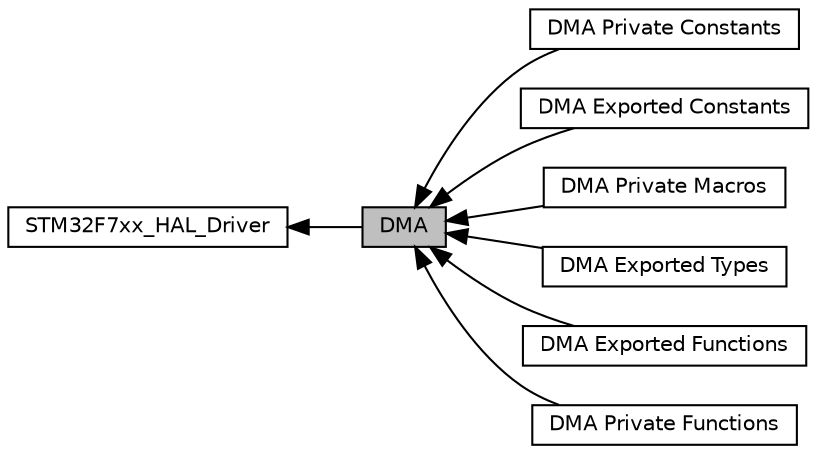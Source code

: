 digraph "DMA"
{
  edge [fontname="Helvetica",fontsize="10",labelfontname="Helvetica",labelfontsize="10"];
  node [fontname="Helvetica",fontsize="10",shape=record];
  rankdir=LR;
  Node5 [label="DMA Private Constants",height=0.2,width=0.4,color="black", fillcolor="white", style="filled",URL="$group___d_m_a___private___constants.html",tooltip="DMA private defines and constants. "];
  Node3 [label="DMA Exported Constants",height=0.2,width=0.4,color="black", fillcolor="white", style="filled",URL="$group___d_m_a___exported___constants.html",tooltip="DMA Exported constants. "];
  Node1 [label="STM32F7xx_HAL_Driver",height=0.2,width=0.4,color="black", fillcolor="white", style="filled",URL="$group___s_t_m32_f7xx___h_a_l___driver.html"];
  Node6 [label="DMA Private Macros",height=0.2,width=0.4,color="black", fillcolor="white", style="filled",URL="$group___d_m_a___private___macros.html",tooltip="DMA private macros. "];
  Node2 [label="DMA Exported Types",height=0.2,width=0.4,color="black", fillcolor="white", style="filled",URL="$group___d_m_a___exported___types.html",tooltip="DMA Exported Types. "];
  Node0 [label="DMA",height=0.2,width=0.4,color="black", fillcolor="grey75", style="filled", fontcolor="black"];
  Node4 [label="DMA Exported Functions",height=0.2,width=0.4,color="black", fillcolor="white", style="filled",URL="$group___d_m_a___exported___functions.html",tooltip="DMA Exported functions. "];
  Node7 [label="DMA Private Functions",height=0.2,width=0.4,color="black", fillcolor="white", style="filled",URL="$group___d_m_a___private___functions.html",tooltip="DMA private functions. "];
  Node1->Node0 [shape=plaintext, dir="back", style="solid"];
  Node0->Node2 [shape=plaintext, dir="back", style="solid"];
  Node0->Node3 [shape=plaintext, dir="back", style="solid"];
  Node0->Node4 [shape=plaintext, dir="back", style="solid"];
  Node0->Node5 [shape=plaintext, dir="back", style="solid"];
  Node0->Node6 [shape=plaintext, dir="back", style="solid"];
  Node0->Node7 [shape=plaintext, dir="back", style="solid"];
}
